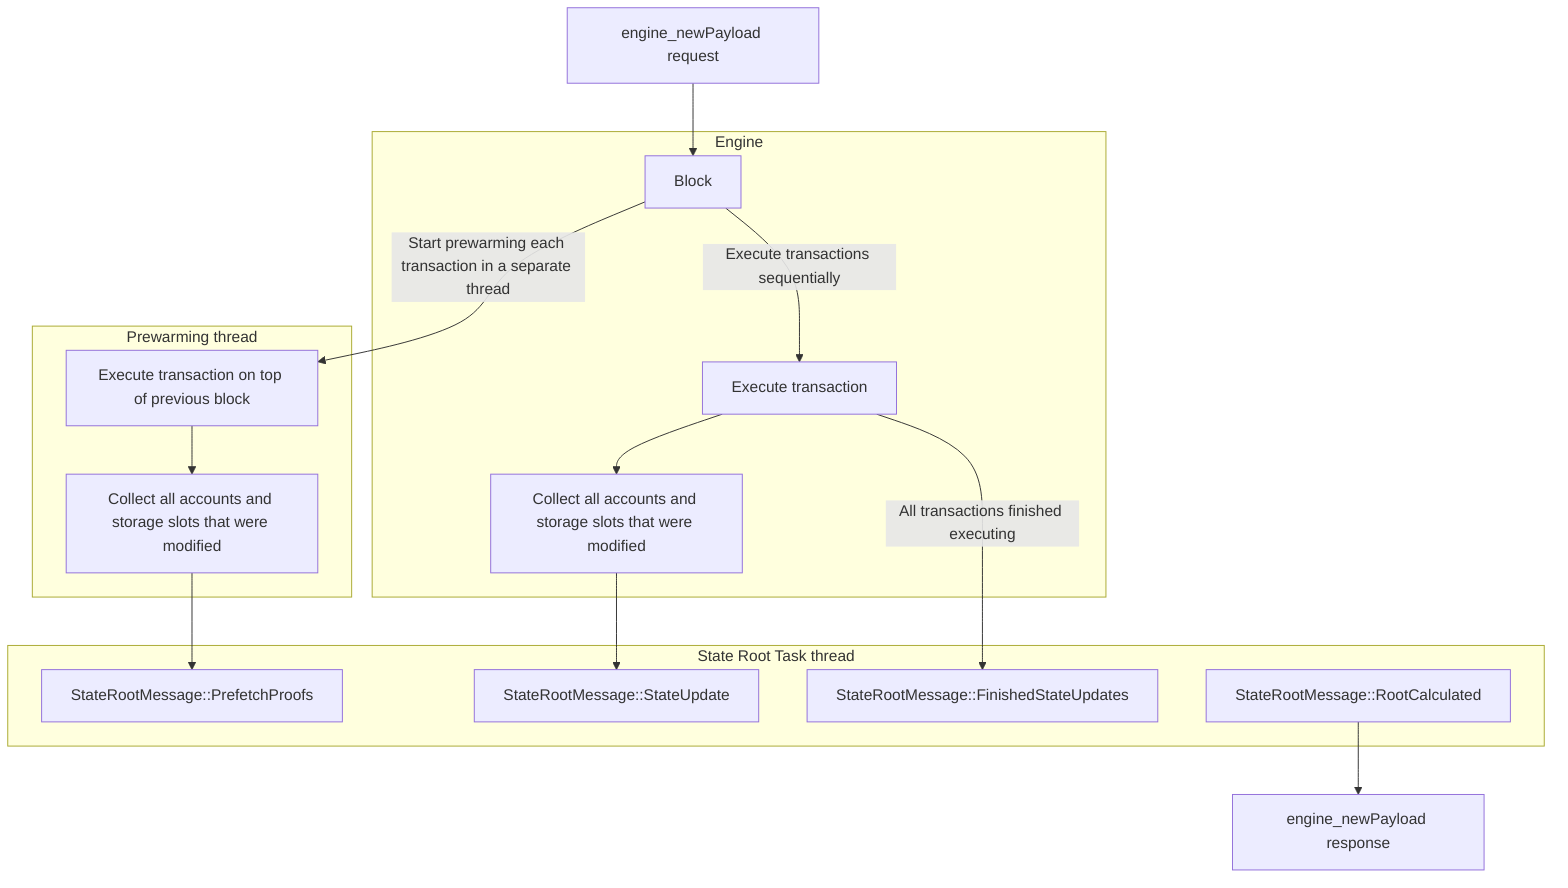 flowchart TD
    subgraph EngineTask[Engine]
        Block
            -->|Execute transactions sequentially| Execute[Execute transaction]
            --> CollectStateUpdates[Collect all accounts and storage slots that were modified]
    end

    subgraph TransactionThread[Prewarming thread]
        Prewarm[Execute transaction on top of previous block]
            --> CollectPrefetchTargets[Collect all accounts and storage slots that were modified]
    end

    subgraph StateRootTask[State Root Task thread]
        StateRootMessage::PrefetchProofs
        StateRootMessage::StateUpdate
        StateRootMessage::FinishedStateUpdates
        StateRootMessage::RootCalculated
    end

    newPayloadRequest[engine_newPayload request] --> Block
    Block -->|Start prewarming each transaction in a separate thread| Prewarm
    CollectPrefetchTargets --> StateRootMessage::PrefetchProofs
    CollectStateUpdates --> StateRootMessage::StateUpdate
    Execute -->|All transactions finished executing| StateRootMessage::FinishedStateUpdates
    StateRootMessage::RootCalculated
        --> newPayloadResponse[engine_newPayload response]